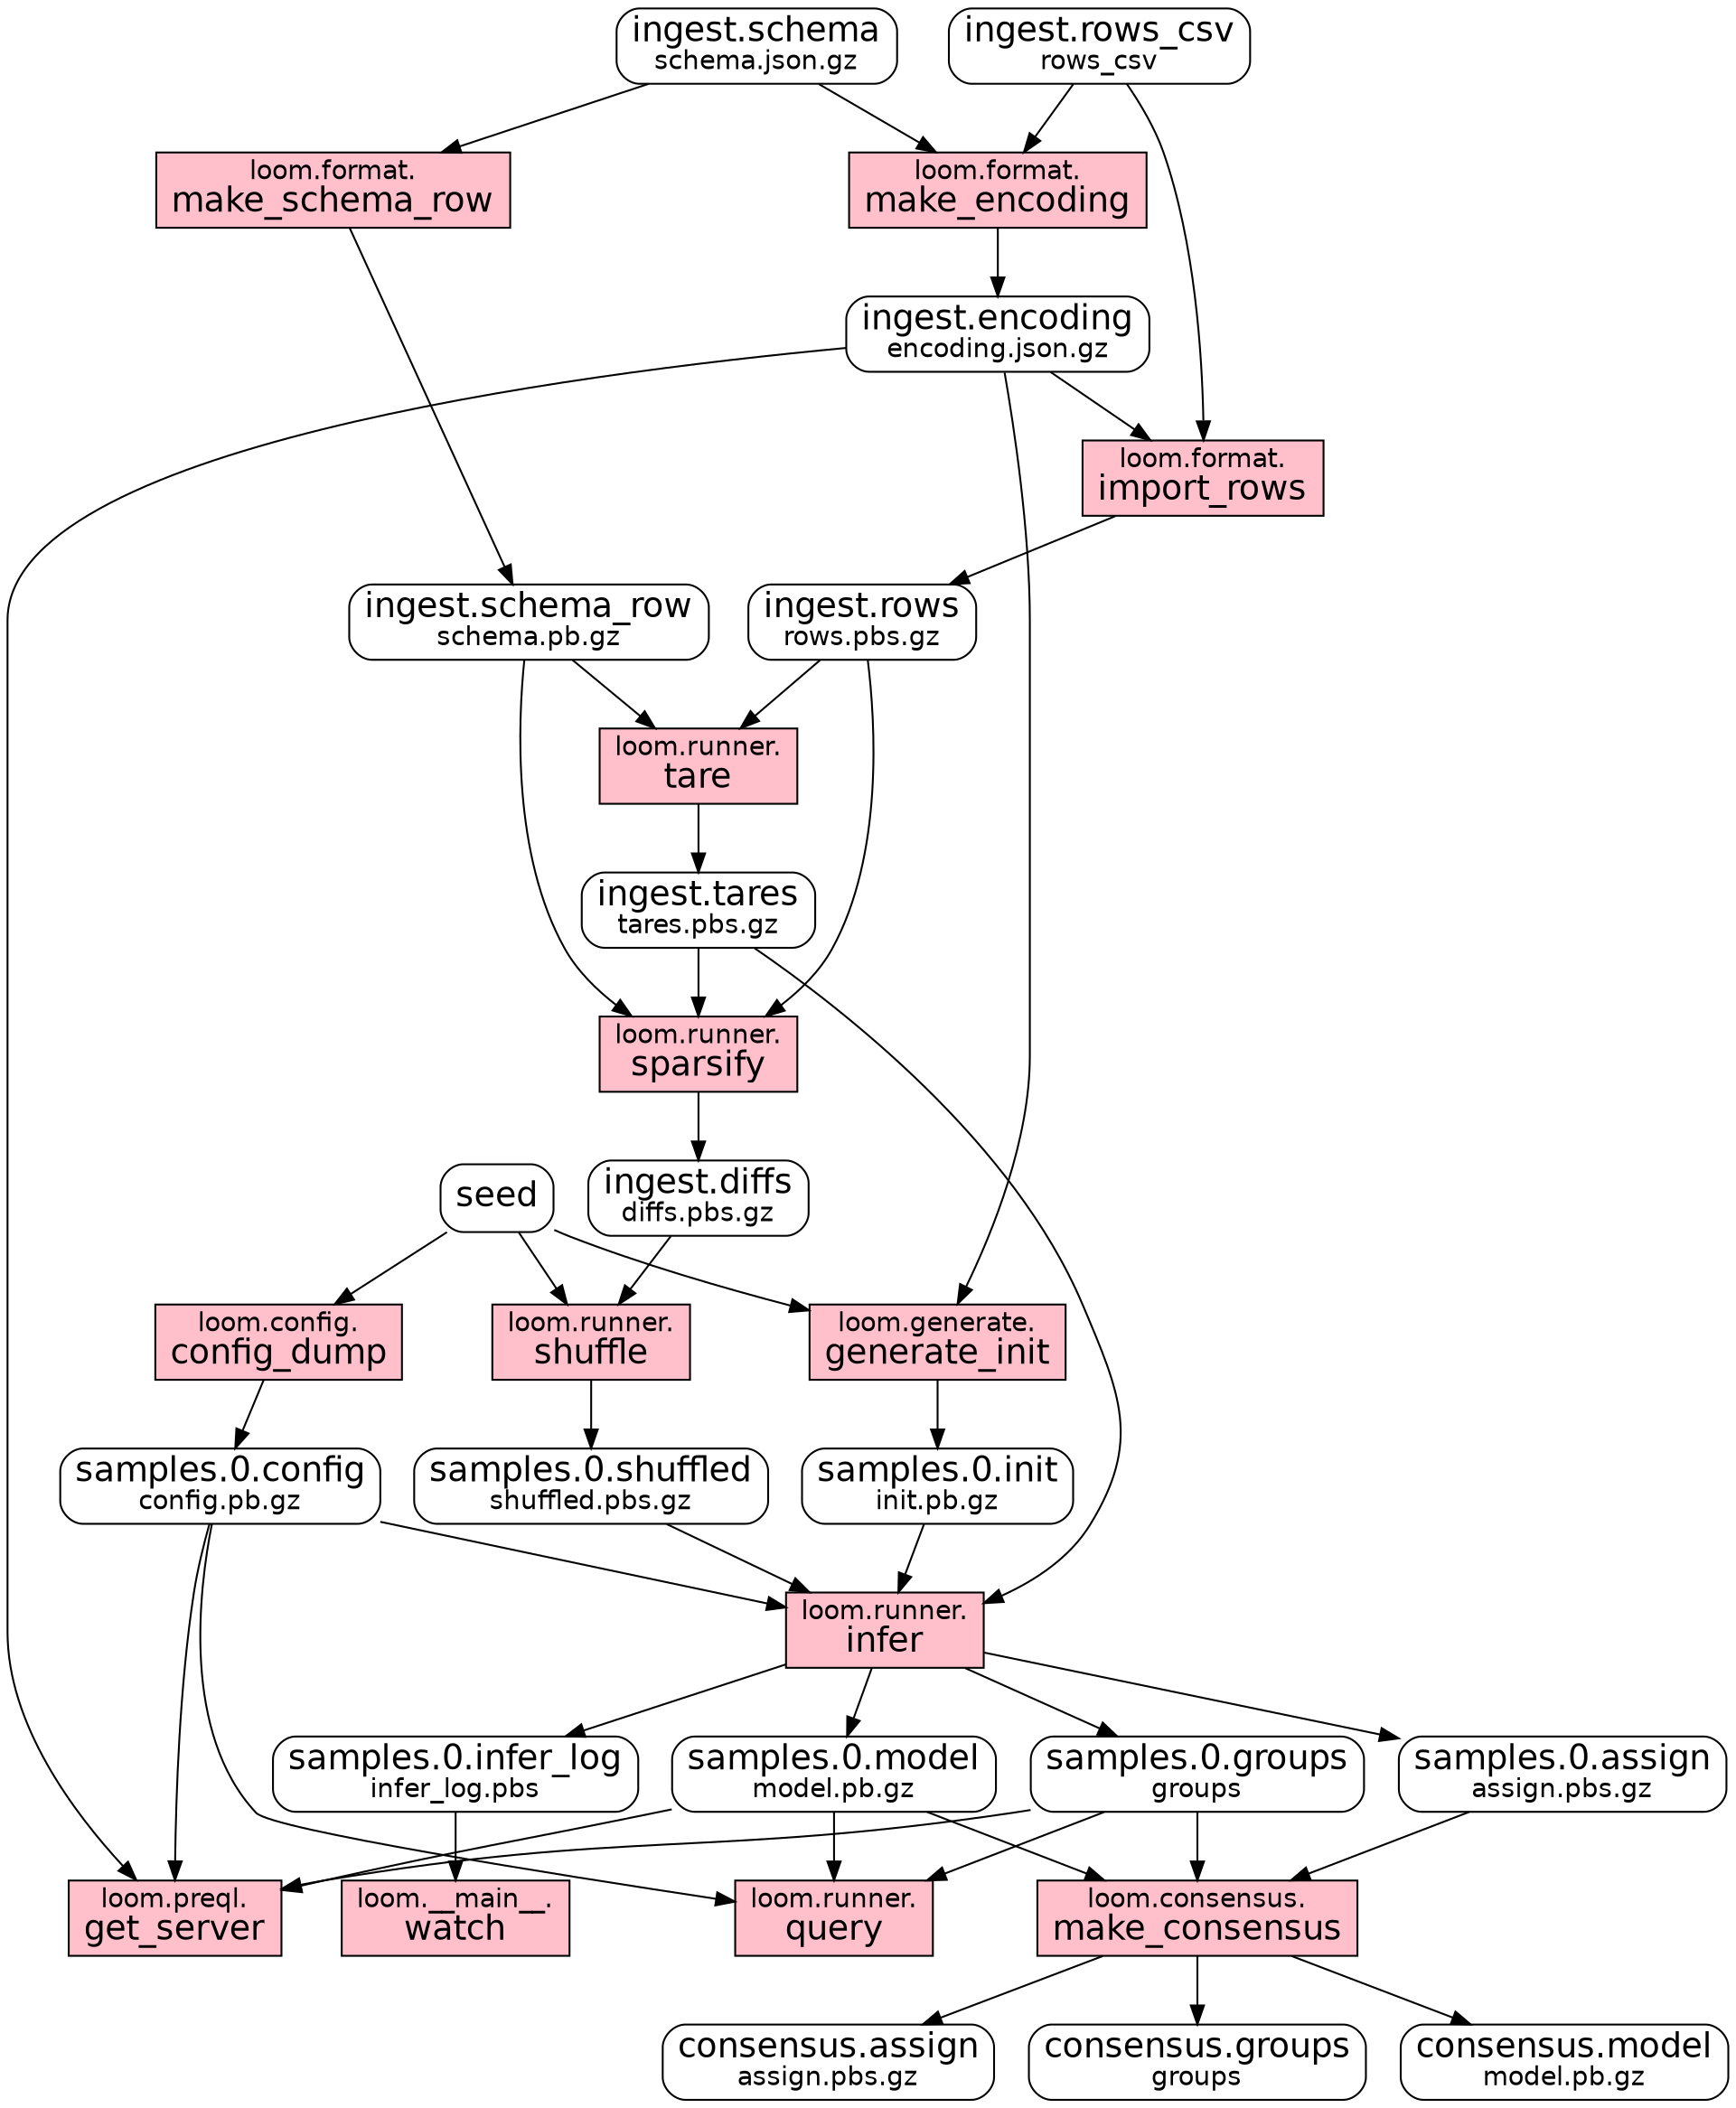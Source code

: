 // this file was generated by loom/documented.py
digraph G {
  overlap=false;
  graph [fontname = "helvetica"];
  node [fontname = "helvetica"];
  edge [fontname = "helvetica"];

  // data
  {
    node [shape=Mrecord];
    consensus_assign [label=<<FONT POINT-SIZE="18">consensus.assign</FONT><BR/>assign.pbs.gz>];
    consensus_groups [label=<<FONT POINT-SIZE="18">consensus.groups</FONT><BR/>groups>];
    consensus_model [label=<<FONT POINT-SIZE="18">consensus.model</FONT><BR/>model.pb.gz>];
    ingest_diffs [label=<<FONT POINT-SIZE="18">ingest.diffs</FONT><BR/>diffs.pbs.gz>];
    ingest_encoding [label=<<FONT POINT-SIZE="18">ingest.encoding</FONT><BR/>encoding.json.gz>];
    ingest_rows [label=<<FONT POINT-SIZE="18">ingest.rows</FONT><BR/>rows.pbs.gz>];
    ingest_rows_csv [label=<<FONT POINT-SIZE="18">ingest.rows_csv</FONT><BR/>rows_csv>];
    ingest_schema [label=<<FONT POINT-SIZE="18">ingest.schema</FONT><BR/>schema.json.gz>];
    ingest_schema_row [label=<<FONT POINT-SIZE="18">ingest.schema_row</FONT><BR/>schema.pb.gz>];
    ingest_tares [label=<<FONT POINT-SIZE="18">ingest.tares</FONT><BR/>tares.pbs.gz>];
    samples_0_assign [label=<<FONT POINT-SIZE="18">samples.0.assign</FONT><BR/>assign.pbs.gz>];
    samples_0_config [label=<<FONT POINT-SIZE="18">samples.0.config</FONT><BR/>config.pb.gz>];
    samples_0_groups [label=<<FONT POINT-SIZE="18">samples.0.groups</FONT><BR/>groups>];
    samples_0_infer_log [label=<<FONT POINT-SIZE="18">samples.0.infer_log</FONT><BR/>infer_log.pbs>];
    samples_0_init [label=<<FONT POINT-SIZE="18">samples.0.init</FONT><BR/>init.pb.gz>];
    samples_0_model [label=<<FONT POINT-SIZE="18">samples.0.model</FONT><BR/>model.pb.gz>];
    samples_0_shuffled [label=<<FONT POINT-SIZE="18">samples.0.shuffled</FONT><BR/>shuffled.pbs.gz>];
    seed [label=<<FONT POINT-SIZE="18">seed</FONT>>];
  }

  // transforms
  {
    node [shape=box, style=filled];

    watch [label=<loom.__main__.<BR/><FONT POINT-SIZE="18">watch</FONT>>, fillcolor=pink];
    config_dump [label=<loom.config.<BR/><FONT POINT-SIZE="18">config_dump</FONT>>, fillcolor=pink];
    make_consensus [label=<loom.consensus.<BR/><FONT POINT-SIZE="18">make_consensus</FONT>>, fillcolor=pink];
    import_rows [label=<loom.format.<BR/><FONT POINT-SIZE="18">import_rows</FONT>>, fillcolor=pink];
    make_encoding [label=<loom.format.<BR/><FONT POINT-SIZE="18">make_encoding</FONT>>, fillcolor=pink];
    make_schema_row [label=<loom.format.<BR/><FONT POINT-SIZE="18">make_schema_row</FONT>>, fillcolor=pink];
    generate_init [label=<loom.generate.<BR/><FONT POINT-SIZE="18">generate_init</FONT>>, fillcolor=pink];
    get_server [label=<loom.preql.<BR/><FONT POINT-SIZE="18">get_server</FONT>>, fillcolor=pink];
    infer [label=<loom.runner.<BR/><FONT POINT-SIZE="18">infer</FONT>>, fillcolor=pink];
    query [label=<loom.runner.<BR/><FONT POINT-SIZE="18">query</FONT>>, fillcolor=pink];
    shuffle [label=<loom.runner.<BR/><FONT POINT-SIZE="18">shuffle</FONT>>, fillcolor=pink];
    sparsify [label=<loom.runner.<BR/><FONT POINT-SIZE="18">sparsify</FONT>>, fillcolor=pink];
    tare [label=<loom.runner.<BR/><FONT POINT-SIZE="18">tare</FONT>>, fillcolor=pink];

    samples_0_infer_log -> watch [weight=1.0];
    seed -> config_dump [weight=1.0];
    config_dump -> samples_0_config [weight=1.0];
    samples_0_model -> make_consensus [weight=1.0];
    samples_0_groups -> make_consensus [weight=1.0];
    samples_0_assign -> make_consensus [weight=1.0];
    make_consensus -> consensus_model [weight=1.0];
    make_consensus -> consensus_groups [weight=1.0];
    make_consensus -> consensus_assign [weight=1.0];
    ingest_encoding -> import_rows [weight=1.0];
    ingest_rows_csv -> import_rows [weight=1.0];
    import_rows -> ingest_rows [weight=1.0];
    ingest_schema -> make_encoding [weight=1.0];
    ingest_rows_csv -> make_encoding [weight=1.0];
    make_encoding -> ingest_encoding [weight=1.0];
    ingest_schema -> make_schema_row [weight=1.0];
    make_schema_row -> ingest_schema_row [weight=1.0];
    ingest_encoding -> generate_init [weight=1.0];
    seed -> generate_init [weight=1.0];
    generate_init -> samples_0_init [weight=1.0];
    ingest_encoding -> get_server [weight=1.0];
    samples_0_config -> get_server [weight=1.0];
    samples_0_model -> get_server [weight=1.0];
    samples_0_groups -> get_server [weight=1.0];
    samples_0_config -> infer [weight=1.0];
    samples_0_shuffled -> infer [weight=1.0];
    ingest_tares -> infer [weight=1.0];
    samples_0_init -> infer [weight=1.0];
    infer -> samples_0_model [weight=1.0];
    infer -> samples_0_groups [weight=1.0];
    infer -> samples_0_assign [weight=1.0];
    infer -> samples_0_infer_log [weight=1.0];
    samples_0_config -> query [weight=1.0];
    samples_0_model -> query [weight=1.0];
    samples_0_groups -> query [weight=1.0];
    ingest_diffs -> shuffle [weight=1.0];
    seed -> shuffle [weight=1.0];
    shuffle -> samples_0_shuffled [weight=1.0];
    ingest_schema_row -> sparsify [weight=1.0];
    ingest_tares -> sparsify [weight=1.0];
    ingest_rows -> sparsify [weight=1.0];
    sparsify -> ingest_diffs [weight=1.0];
    ingest_schema_row -> tare [weight=1.0];
    ingest_rows -> tare [weight=1.0];
    tare -> ingest_tares [weight=1.0];
  }
}
